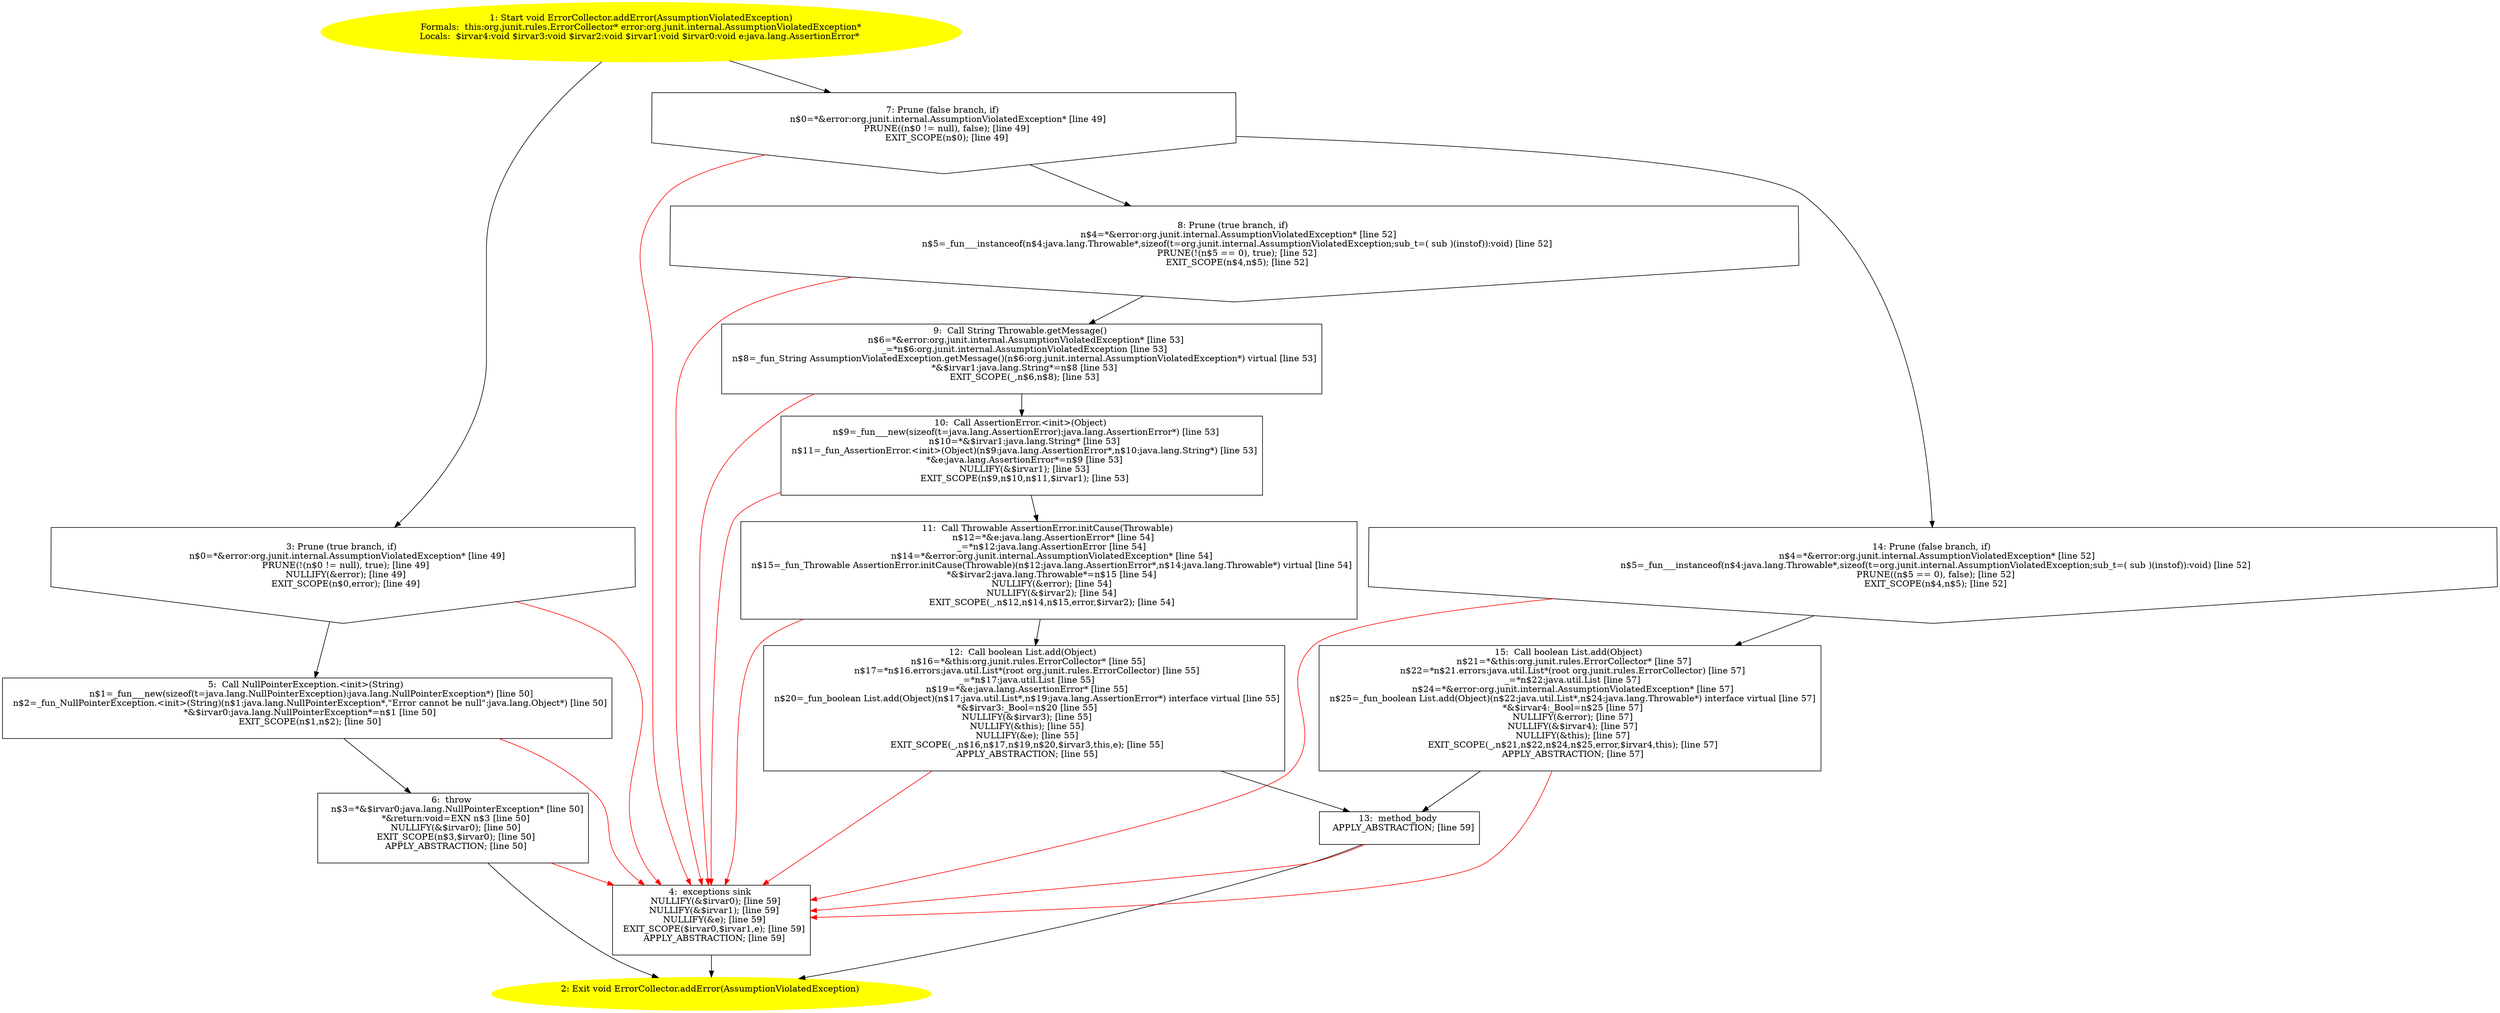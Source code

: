 /* @generated */
digraph cfg {
"org.junit.rules.ErrorCollector.addError(org.junit.internal.AssumptionViolatedException):void.2220285a54009cebee045112404e6e40_1" [label="1: Start void ErrorCollector.addError(AssumptionViolatedException)\nFormals:  this:org.junit.rules.ErrorCollector* error:org.junit.internal.AssumptionViolatedException*\nLocals:  $irvar4:void $irvar3:void $irvar2:void $irvar1:void $irvar0:void e:java.lang.AssertionError* \n  " color=yellow style=filled]
	

	 "org.junit.rules.ErrorCollector.addError(org.junit.internal.AssumptionViolatedException):void.2220285a54009cebee045112404e6e40_1" -> "org.junit.rules.ErrorCollector.addError(org.junit.internal.AssumptionViolatedException):void.2220285a54009cebee045112404e6e40_3" ;
	 "org.junit.rules.ErrorCollector.addError(org.junit.internal.AssumptionViolatedException):void.2220285a54009cebee045112404e6e40_1" -> "org.junit.rules.ErrorCollector.addError(org.junit.internal.AssumptionViolatedException):void.2220285a54009cebee045112404e6e40_7" ;
"org.junit.rules.ErrorCollector.addError(org.junit.internal.AssumptionViolatedException):void.2220285a54009cebee045112404e6e40_2" [label="2: Exit void ErrorCollector.addError(AssumptionViolatedException) \n  " color=yellow style=filled]
	

"org.junit.rules.ErrorCollector.addError(org.junit.internal.AssumptionViolatedException):void.2220285a54009cebee045112404e6e40_3" [label="3: Prune (true branch, if) \n   n$0=*&error:org.junit.internal.AssumptionViolatedException* [line 49]\n  PRUNE(!(n$0 != null), true); [line 49]\n  NULLIFY(&error); [line 49]\n  EXIT_SCOPE(n$0,error); [line 49]\n " shape="invhouse"]
	

	 "org.junit.rules.ErrorCollector.addError(org.junit.internal.AssumptionViolatedException):void.2220285a54009cebee045112404e6e40_3" -> "org.junit.rules.ErrorCollector.addError(org.junit.internal.AssumptionViolatedException):void.2220285a54009cebee045112404e6e40_5" ;
	 "org.junit.rules.ErrorCollector.addError(org.junit.internal.AssumptionViolatedException):void.2220285a54009cebee045112404e6e40_3" -> "org.junit.rules.ErrorCollector.addError(org.junit.internal.AssumptionViolatedException):void.2220285a54009cebee045112404e6e40_4" [color="red" ];
"org.junit.rules.ErrorCollector.addError(org.junit.internal.AssumptionViolatedException):void.2220285a54009cebee045112404e6e40_4" [label="4:  exceptions sink \n   NULLIFY(&$irvar0); [line 59]\n  NULLIFY(&$irvar1); [line 59]\n  NULLIFY(&e); [line 59]\n  EXIT_SCOPE($irvar0,$irvar1,e); [line 59]\n  APPLY_ABSTRACTION; [line 59]\n " shape="box"]
	

	 "org.junit.rules.ErrorCollector.addError(org.junit.internal.AssumptionViolatedException):void.2220285a54009cebee045112404e6e40_4" -> "org.junit.rules.ErrorCollector.addError(org.junit.internal.AssumptionViolatedException):void.2220285a54009cebee045112404e6e40_2" ;
"org.junit.rules.ErrorCollector.addError(org.junit.internal.AssumptionViolatedException):void.2220285a54009cebee045112404e6e40_5" [label="5:  Call NullPointerException.<init>(String) \n   n$1=_fun___new(sizeof(t=java.lang.NullPointerException):java.lang.NullPointerException*) [line 50]\n  n$2=_fun_NullPointerException.<init>(String)(n$1:java.lang.NullPointerException*,\"Error cannot be null\":java.lang.Object*) [line 50]\n  *&$irvar0:java.lang.NullPointerException*=n$1 [line 50]\n  EXIT_SCOPE(n$1,n$2); [line 50]\n " shape="box"]
	

	 "org.junit.rules.ErrorCollector.addError(org.junit.internal.AssumptionViolatedException):void.2220285a54009cebee045112404e6e40_5" -> "org.junit.rules.ErrorCollector.addError(org.junit.internal.AssumptionViolatedException):void.2220285a54009cebee045112404e6e40_6" ;
	 "org.junit.rules.ErrorCollector.addError(org.junit.internal.AssumptionViolatedException):void.2220285a54009cebee045112404e6e40_5" -> "org.junit.rules.ErrorCollector.addError(org.junit.internal.AssumptionViolatedException):void.2220285a54009cebee045112404e6e40_4" [color="red" ];
"org.junit.rules.ErrorCollector.addError(org.junit.internal.AssumptionViolatedException):void.2220285a54009cebee045112404e6e40_6" [label="6:  throw \n   n$3=*&$irvar0:java.lang.NullPointerException* [line 50]\n  *&return:void=EXN n$3 [line 50]\n  NULLIFY(&$irvar0); [line 50]\n  EXIT_SCOPE(n$3,$irvar0); [line 50]\n  APPLY_ABSTRACTION; [line 50]\n " shape="box"]
	

	 "org.junit.rules.ErrorCollector.addError(org.junit.internal.AssumptionViolatedException):void.2220285a54009cebee045112404e6e40_6" -> "org.junit.rules.ErrorCollector.addError(org.junit.internal.AssumptionViolatedException):void.2220285a54009cebee045112404e6e40_2" ;
	 "org.junit.rules.ErrorCollector.addError(org.junit.internal.AssumptionViolatedException):void.2220285a54009cebee045112404e6e40_6" -> "org.junit.rules.ErrorCollector.addError(org.junit.internal.AssumptionViolatedException):void.2220285a54009cebee045112404e6e40_4" [color="red" ];
"org.junit.rules.ErrorCollector.addError(org.junit.internal.AssumptionViolatedException):void.2220285a54009cebee045112404e6e40_7" [label="7: Prune (false branch, if) \n   n$0=*&error:org.junit.internal.AssumptionViolatedException* [line 49]\n  PRUNE((n$0 != null), false); [line 49]\n  EXIT_SCOPE(n$0); [line 49]\n " shape="invhouse"]
	

	 "org.junit.rules.ErrorCollector.addError(org.junit.internal.AssumptionViolatedException):void.2220285a54009cebee045112404e6e40_7" -> "org.junit.rules.ErrorCollector.addError(org.junit.internal.AssumptionViolatedException):void.2220285a54009cebee045112404e6e40_8" ;
	 "org.junit.rules.ErrorCollector.addError(org.junit.internal.AssumptionViolatedException):void.2220285a54009cebee045112404e6e40_7" -> "org.junit.rules.ErrorCollector.addError(org.junit.internal.AssumptionViolatedException):void.2220285a54009cebee045112404e6e40_14" ;
	 "org.junit.rules.ErrorCollector.addError(org.junit.internal.AssumptionViolatedException):void.2220285a54009cebee045112404e6e40_7" -> "org.junit.rules.ErrorCollector.addError(org.junit.internal.AssumptionViolatedException):void.2220285a54009cebee045112404e6e40_4" [color="red" ];
"org.junit.rules.ErrorCollector.addError(org.junit.internal.AssumptionViolatedException):void.2220285a54009cebee045112404e6e40_8" [label="8: Prune (true branch, if) \n   n$4=*&error:org.junit.internal.AssumptionViolatedException* [line 52]\n  n$5=_fun___instanceof(n$4:java.lang.Throwable*,sizeof(t=org.junit.internal.AssumptionViolatedException;sub_t=( sub )(instof)):void) [line 52]\n  PRUNE(!(n$5 == 0), true); [line 52]\n  EXIT_SCOPE(n$4,n$5); [line 52]\n " shape="invhouse"]
	

	 "org.junit.rules.ErrorCollector.addError(org.junit.internal.AssumptionViolatedException):void.2220285a54009cebee045112404e6e40_8" -> "org.junit.rules.ErrorCollector.addError(org.junit.internal.AssumptionViolatedException):void.2220285a54009cebee045112404e6e40_9" ;
	 "org.junit.rules.ErrorCollector.addError(org.junit.internal.AssumptionViolatedException):void.2220285a54009cebee045112404e6e40_8" -> "org.junit.rules.ErrorCollector.addError(org.junit.internal.AssumptionViolatedException):void.2220285a54009cebee045112404e6e40_4" [color="red" ];
"org.junit.rules.ErrorCollector.addError(org.junit.internal.AssumptionViolatedException):void.2220285a54009cebee045112404e6e40_9" [label="9:  Call String Throwable.getMessage() \n   n$6=*&error:org.junit.internal.AssumptionViolatedException* [line 53]\n  _=*n$6:org.junit.internal.AssumptionViolatedException [line 53]\n  n$8=_fun_String AssumptionViolatedException.getMessage()(n$6:org.junit.internal.AssumptionViolatedException*) virtual [line 53]\n  *&$irvar1:java.lang.String*=n$8 [line 53]\n  EXIT_SCOPE(_,n$6,n$8); [line 53]\n " shape="box"]
	

	 "org.junit.rules.ErrorCollector.addError(org.junit.internal.AssumptionViolatedException):void.2220285a54009cebee045112404e6e40_9" -> "org.junit.rules.ErrorCollector.addError(org.junit.internal.AssumptionViolatedException):void.2220285a54009cebee045112404e6e40_10" ;
	 "org.junit.rules.ErrorCollector.addError(org.junit.internal.AssumptionViolatedException):void.2220285a54009cebee045112404e6e40_9" -> "org.junit.rules.ErrorCollector.addError(org.junit.internal.AssumptionViolatedException):void.2220285a54009cebee045112404e6e40_4" [color="red" ];
"org.junit.rules.ErrorCollector.addError(org.junit.internal.AssumptionViolatedException):void.2220285a54009cebee045112404e6e40_10" [label="10:  Call AssertionError.<init>(Object) \n   n$9=_fun___new(sizeof(t=java.lang.AssertionError):java.lang.AssertionError*) [line 53]\n  n$10=*&$irvar1:java.lang.String* [line 53]\n  n$11=_fun_AssertionError.<init>(Object)(n$9:java.lang.AssertionError*,n$10:java.lang.String*) [line 53]\n  *&e:java.lang.AssertionError*=n$9 [line 53]\n  NULLIFY(&$irvar1); [line 53]\n  EXIT_SCOPE(n$9,n$10,n$11,$irvar1); [line 53]\n " shape="box"]
	

	 "org.junit.rules.ErrorCollector.addError(org.junit.internal.AssumptionViolatedException):void.2220285a54009cebee045112404e6e40_10" -> "org.junit.rules.ErrorCollector.addError(org.junit.internal.AssumptionViolatedException):void.2220285a54009cebee045112404e6e40_11" ;
	 "org.junit.rules.ErrorCollector.addError(org.junit.internal.AssumptionViolatedException):void.2220285a54009cebee045112404e6e40_10" -> "org.junit.rules.ErrorCollector.addError(org.junit.internal.AssumptionViolatedException):void.2220285a54009cebee045112404e6e40_4" [color="red" ];
"org.junit.rules.ErrorCollector.addError(org.junit.internal.AssumptionViolatedException):void.2220285a54009cebee045112404e6e40_11" [label="11:  Call Throwable AssertionError.initCause(Throwable) \n   n$12=*&e:java.lang.AssertionError* [line 54]\n  _=*n$12:java.lang.AssertionError [line 54]\n  n$14=*&error:org.junit.internal.AssumptionViolatedException* [line 54]\n  n$15=_fun_Throwable AssertionError.initCause(Throwable)(n$12:java.lang.AssertionError*,n$14:java.lang.Throwable*) virtual [line 54]\n  *&$irvar2:java.lang.Throwable*=n$15 [line 54]\n  NULLIFY(&error); [line 54]\n  NULLIFY(&$irvar2); [line 54]\n  EXIT_SCOPE(_,n$12,n$14,n$15,error,$irvar2); [line 54]\n " shape="box"]
	

	 "org.junit.rules.ErrorCollector.addError(org.junit.internal.AssumptionViolatedException):void.2220285a54009cebee045112404e6e40_11" -> "org.junit.rules.ErrorCollector.addError(org.junit.internal.AssumptionViolatedException):void.2220285a54009cebee045112404e6e40_12" ;
	 "org.junit.rules.ErrorCollector.addError(org.junit.internal.AssumptionViolatedException):void.2220285a54009cebee045112404e6e40_11" -> "org.junit.rules.ErrorCollector.addError(org.junit.internal.AssumptionViolatedException):void.2220285a54009cebee045112404e6e40_4" [color="red" ];
"org.junit.rules.ErrorCollector.addError(org.junit.internal.AssumptionViolatedException):void.2220285a54009cebee045112404e6e40_12" [label="12:  Call boolean List.add(Object) \n   n$16=*&this:org.junit.rules.ErrorCollector* [line 55]\n  n$17=*n$16.errors:java.util.List*(root org.junit.rules.ErrorCollector) [line 55]\n  _=*n$17:java.util.List [line 55]\n  n$19=*&e:java.lang.AssertionError* [line 55]\n  n$20=_fun_boolean List.add(Object)(n$17:java.util.List*,n$19:java.lang.AssertionError*) interface virtual [line 55]\n  *&$irvar3:_Bool=n$20 [line 55]\n  NULLIFY(&$irvar3); [line 55]\n  NULLIFY(&this); [line 55]\n  NULLIFY(&e); [line 55]\n  EXIT_SCOPE(_,n$16,n$17,n$19,n$20,$irvar3,this,e); [line 55]\n  APPLY_ABSTRACTION; [line 55]\n " shape="box"]
	

	 "org.junit.rules.ErrorCollector.addError(org.junit.internal.AssumptionViolatedException):void.2220285a54009cebee045112404e6e40_12" -> "org.junit.rules.ErrorCollector.addError(org.junit.internal.AssumptionViolatedException):void.2220285a54009cebee045112404e6e40_13" ;
	 "org.junit.rules.ErrorCollector.addError(org.junit.internal.AssumptionViolatedException):void.2220285a54009cebee045112404e6e40_12" -> "org.junit.rules.ErrorCollector.addError(org.junit.internal.AssumptionViolatedException):void.2220285a54009cebee045112404e6e40_4" [color="red" ];
"org.junit.rules.ErrorCollector.addError(org.junit.internal.AssumptionViolatedException):void.2220285a54009cebee045112404e6e40_13" [label="13:  method_body \n   APPLY_ABSTRACTION; [line 59]\n " shape="box"]
	

	 "org.junit.rules.ErrorCollector.addError(org.junit.internal.AssumptionViolatedException):void.2220285a54009cebee045112404e6e40_13" -> "org.junit.rules.ErrorCollector.addError(org.junit.internal.AssumptionViolatedException):void.2220285a54009cebee045112404e6e40_2" ;
	 "org.junit.rules.ErrorCollector.addError(org.junit.internal.AssumptionViolatedException):void.2220285a54009cebee045112404e6e40_13" -> "org.junit.rules.ErrorCollector.addError(org.junit.internal.AssumptionViolatedException):void.2220285a54009cebee045112404e6e40_4" [color="red" ];
"org.junit.rules.ErrorCollector.addError(org.junit.internal.AssumptionViolatedException):void.2220285a54009cebee045112404e6e40_14" [label="14: Prune (false branch, if) \n   n$4=*&error:org.junit.internal.AssumptionViolatedException* [line 52]\n  n$5=_fun___instanceof(n$4:java.lang.Throwable*,sizeof(t=org.junit.internal.AssumptionViolatedException;sub_t=( sub )(instof)):void) [line 52]\n  PRUNE((n$5 == 0), false); [line 52]\n  EXIT_SCOPE(n$4,n$5); [line 52]\n " shape="invhouse"]
	

	 "org.junit.rules.ErrorCollector.addError(org.junit.internal.AssumptionViolatedException):void.2220285a54009cebee045112404e6e40_14" -> "org.junit.rules.ErrorCollector.addError(org.junit.internal.AssumptionViolatedException):void.2220285a54009cebee045112404e6e40_15" ;
	 "org.junit.rules.ErrorCollector.addError(org.junit.internal.AssumptionViolatedException):void.2220285a54009cebee045112404e6e40_14" -> "org.junit.rules.ErrorCollector.addError(org.junit.internal.AssumptionViolatedException):void.2220285a54009cebee045112404e6e40_4" [color="red" ];
"org.junit.rules.ErrorCollector.addError(org.junit.internal.AssumptionViolatedException):void.2220285a54009cebee045112404e6e40_15" [label="15:  Call boolean List.add(Object) \n   n$21=*&this:org.junit.rules.ErrorCollector* [line 57]\n  n$22=*n$21.errors:java.util.List*(root org.junit.rules.ErrorCollector) [line 57]\n  _=*n$22:java.util.List [line 57]\n  n$24=*&error:org.junit.internal.AssumptionViolatedException* [line 57]\n  n$25=_fun_boolean List.add(Object)(n$22:java.util.List*,n$24:java.lang.Throwable*) interface virtual [line 57]\n  *&$irvar4:_Bool=n$25 [line 57]\n  NULLIFY(&error); [line 57]\n  NULLIFY(&$irvar4); [line 57]\n  NULLIFY(&this); [line 57]\n  EXIT_SCOPE(_,n$21,n$22,n$24,n$25,error,$irvar4,this); [line 57]\n  APPLY_ABSTRACTION; [line 57]\n " shape="box"]
	

	 "org.junit.rules.ErrorCollector.addError(org.junit.internal.AssumptionViolatedException):void.2220285a54009cebee045112404e6e40_15" -> "org.junit.rules.ErrorCollector.addError(org.junit.internal.AssumptionViolatedException):void.2220285a54009cebee045112404e6e40_13" ;
	 "org.junit.rules.ErrorCollector.addError(org.junit.internal.AssumptionViolatedException):void.2220285a54009cebee045112404e6e40_15" -> "org.junit.rules.ErrorCollector.addError(org.junit.internal.AssumptionViolatedException):void.2220285a54009cebee045112404e6e40_4" [color="red" ];
}
